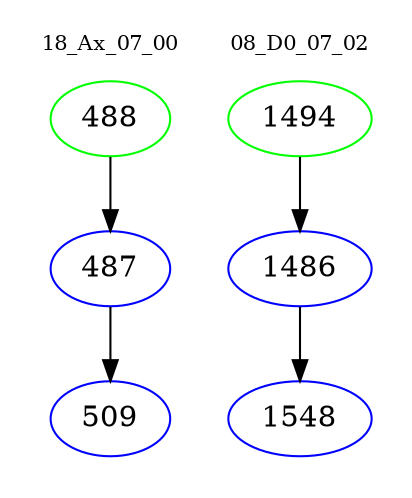 digraph{
subgraph cluster_0 {
color = white
label = "18_Ax_07_00";
fontsize=10;
T0_488 [label="488", color="green"]
T0_488 -> T0_487 [color="black"]
T0_487 [label="487", color="blue"]
T0_487 -> T0_509 [color="black"]
T0_509 [label="509", color="blue"]
}
subgraph cluster_1 {
color = white
label = "08_D0_07_02";
fontsize=10;
T1_1494 [label="1494", color="green"]
T1_1494 -> T1_1486 [color="black"]
T1_1486 [label="1486", color="blue"]
T1_1486 -> T1_1548 [color="black"]
T1_1548 [label="1548", color="blue"]
}
}
